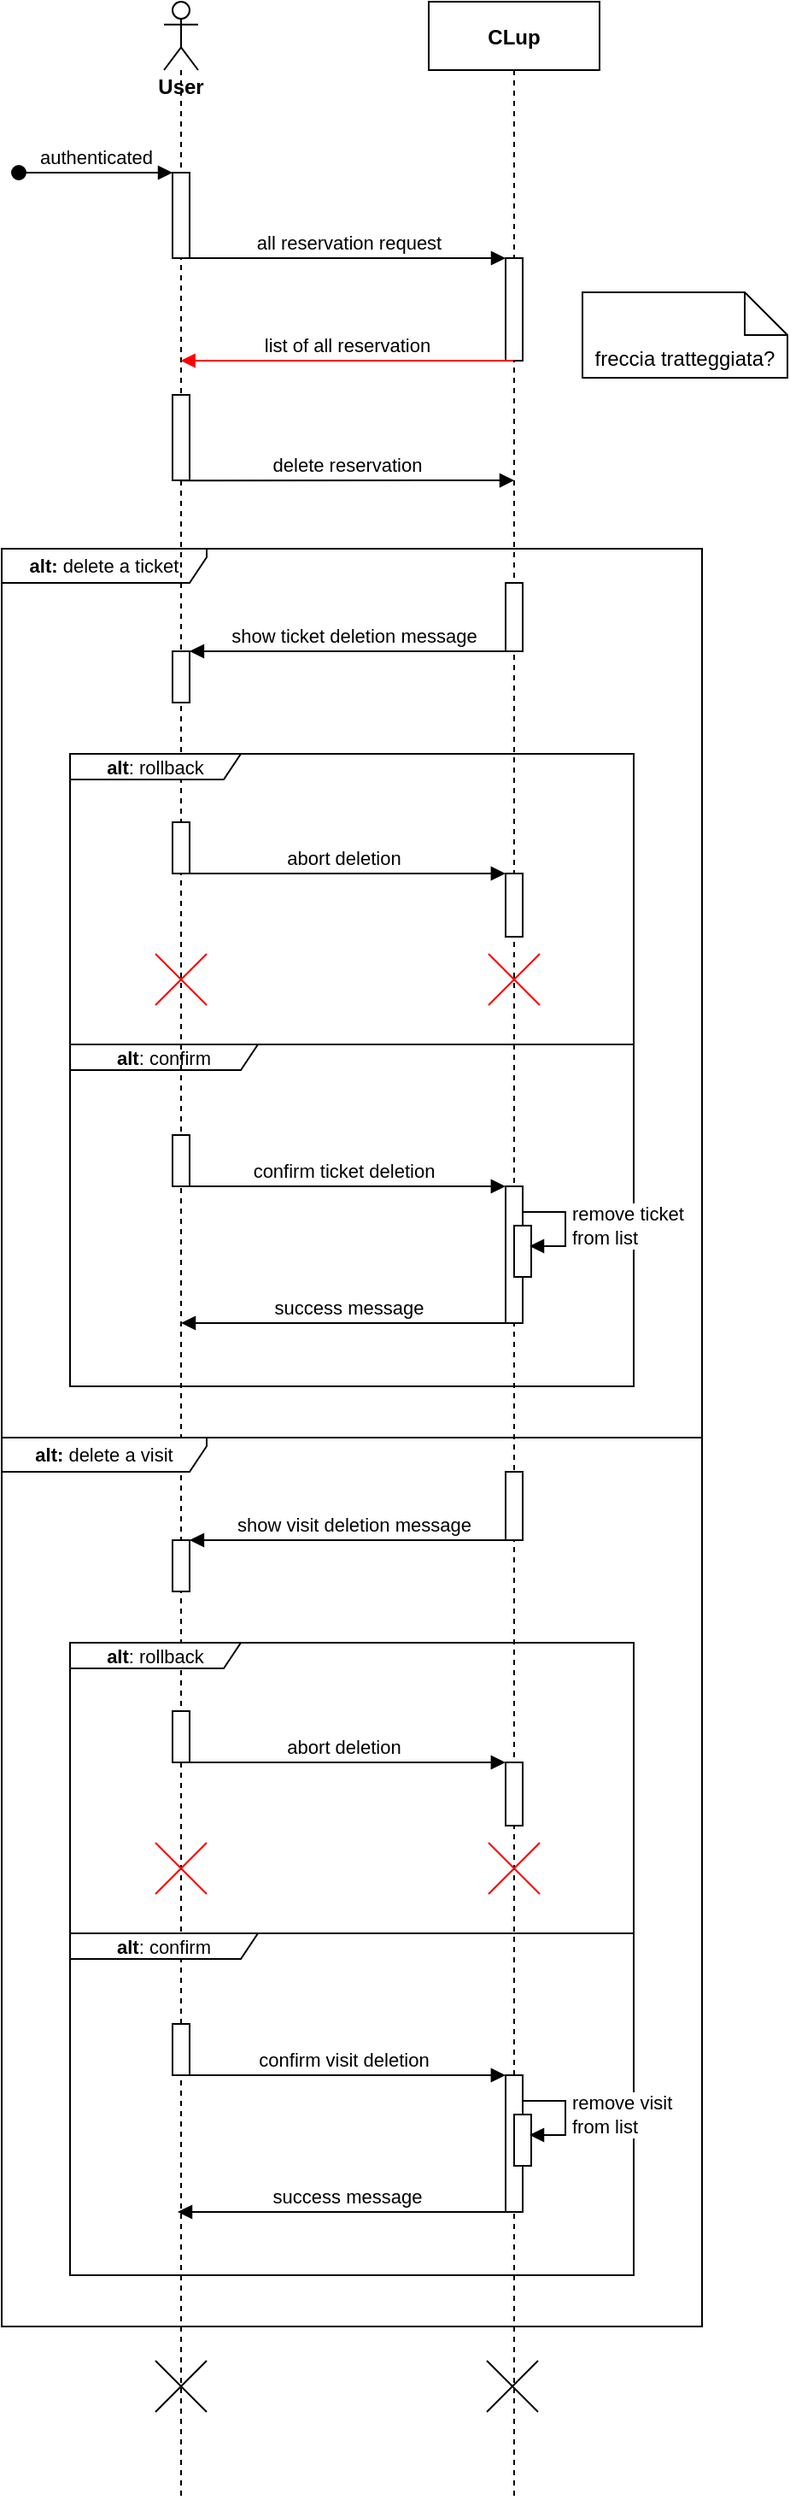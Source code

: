 <mxfile version="13.10.4" type="device"><diagram id="kgpKYQtTHZ0yAKxKKP6v" name="Page-1"><mxGraphModel dx="1278" dy="580" grid="1" gridSize="10" guides="1" tooltips="1" connect="1" arrows="1" fold="1" page="1" pageScale="1" pageWidth="850" pageHeight="1100" math="0" shadow="0"><root><mxCell id="0"/><mxCell id="1" parent="0"/><mxCell id="hY6kvGmCVBddUh0xzyKB-15" value="&lt;font style=&quot;font-size: 11px&quot;&gt;&lt;b&gt;alt:&lt;/b&gt; delete a ticket&lt;/font&gt;" style="shape=umlFrame;whiteSpace=wrap;html=1;width=120;height=20;" vertex="1" parent="1"><mxGeometry x="50" y="400" width="410" height="520" as="geometry"/></mxCell><mxCell id="hY6kvGmCVBddUh0xzyKB-35" value="&lt;font style=&quot;font-size: 11px&quot;&gt;&lt;b&gt;alt&lt;/b&gt;: confirm&lt;/font&gt;" style="shape=umlFrame;whiteSpace=wrap;html=1;width=110;height=15;" vertex="1" parent="1"><mxGeometry x="90" y="690" width="330" height="200" as="geometry"/></mxCell><mxCell id="3nuBFxr9cyL0pnOWT2aG-5" value="CLup" style="shape=umlLifeline;perimeter=lifelinePerimeter;container=1;collapsible=0;recursiveResize=0;rounded=0;shadow=0;strokeWidth=1;fontStyle=1" parent="1" vertex="1"><mxGeometry x="300" y="80" width="100" height="1460" as="geometry"/></mxCell><mxCell id="hY6kvGmCVBddUh0xzyKB-5" value="" style="html=1;points=[];perimeter=orthogonalPerimeter;" vertex="1" parent="3nuBFxr9cyL0pnOWT2aG-5"><mxGeometry x="45" y="150" width="10" height="60" as="geometry"/></mxCell><mxCell id="hY6kvGmCVBddUh0xzyKB-60" value="" style="shape=umlDestroy;" vertex="1" parent="3nuBFxr9cyL0pnOWT2aG-5"><mxGeometry x="34" y="1380" width="30" height="30" as="geometry"/></mxCell><mxCell id="hY6kvGmCVBddUh0xzyKB-2" value="&lt;b&gt;User&lt;/b&gt;" style="shape=umlLifeline;participant=umlActor;perimeter=lifelinePerimeter;whiteSpace=wrap;html=1;container=1;collapsible=0;recursiveResize=0;verticalAlign=top;spacingTop=36;outlineConnect=0;size=40;" vertex="1" parent="1"><mxGeometry x="145" y="80" width="20" height="1460" as="geometry"/></mxCell><mxCell id="hY6kvGmCVBddUh0xzyKB-4" value="" style="html=1;points=[];perimeter=orthogonalPerimeter;" vertex="1" parent="hY6kvGmCVBddUh0xzyKB-2"><mxGeometry x="5" y="100" width="10" height="50" as="geometry"/></mxCell><mxCell id="hY6kvGmCVBddUh0xzyKB-11" value="" style="html=1;points=[];perimeter=orthogonalPerimeter;" vertex="1" parent="hY6kvGmCVBddUh0xzyKB-2"><mxGeometry x="5" y="230" width="10" height="50" as="geometry"/></mxCell><mxCell id="hY6kvGmCVBddUh0xzyKB-3" value="authenticated" style="html=1;verticalAlign=bottom;startArrow=oval;startFill=1;endArrow=block;startSize=8;" edge="1" parent="1"><mxGeometry width="60" relative="1" as="geometry"><mxPoint x="60" y="180" as="sourcePoint"/><mxPoint x="150" y="180" as="targetPoint"/></mxGeometry></mxCell><mxCell id="hY6kvGmCVBddUh0xzyKB-6" value="all reservation request" style="html=1;verticalAlign=bottom;endArrow=block;entryX=0;entryY=0;" edge="1" target="hY6kvGmCVBddUh0xzyKB-5" parent="1"><mxGeometry relative="1" as="geometry"><mxPoint x="160" y="230" as="sourcePoint"/></mxGeometry></mxCell><mxCell id="hY6kvGmCVBddUh0xzyKB-12" value="list of all reservation" style="html=1;verticalAlign=bottom;endArrow=block;strokeColor=#FF0000;" edge="1" parent="1"><mxGeometry width="80" relative="1" as="geometry"><mxPoint x="349.5" y="290" as="sourcePoint"/><mxPoint x="154.81" y="290" as="targetPoint"/><Array as="points"><mxPoint x="210" y="290"/></Array></mxGeometry></mxCell><mxCell id="hY6kvGmCVBddUh0xzyKB-13" value="freccia tratteggiata?" style="shape=note2;boundedLbl=1;whiteSpace=wrap;html=1;size=25;verticalAlign=top;align=center;" vertex="1" parent="1"><mxGeometry x="390" y="250" width="120" height="50" as="geometry"/></mxCell><mxCell id="hY6kvGmCVBddUh0xzyKB-14" value="delete reservation" style="html=1;verticalAlign=bottom;endArrow=block;exitX=0.496;exitY=1.002;exitDx=0;exitDy=0;exitPerimeter=0;" edge="1" parent="1" source="hY6kvGmCVBddUh0xzyKB-11"><mxGeometry width="80" relative="1" as="geometry"><mxPoint x="155.92" y="349.48" as="sourcePoint"/><mxPoint x="350" y="360" as="targetPoint"/><Array as="points"><mxPoint x="350" y="360"/></Array></mxGeometry></mxCell><mxCell id="hY6kvGmCVBddUh0xzyKB-16" value="" style="html=1;points=[];perimeter=orthogonalPerimeter;" vertex="1" parent="1"><mxGeometry x="345" y="420" width="10" height="40" as="geometry"/></mxCell><mxCell id="hY6kvGmCVBddUh0xzyKB-17" value="show ticket deletion message" style="html=1;verticalAlign=bottom;endArrow=block;strokeColor=#000000;entryX=0.997;entryY=0;entryDx=0;entryDy=0;entryPerimeter=0;" edge="1" parent="1"><mxGeometry width="80" relative="1" as="geometry"><mxPoint x="351" y="460" as="sourcePoint"/><mxPoint x="159.97" y="460" as="targetPoint"/></mxGeometry></mxCell><mxCell id="hY6kvGmCVBddUh0xzyKB-25" value="&lt;font style=&quot;font-size: 11px&quot;&gt;&lt;b&gt;alt&lt;/b&gt;: rollback&lt;/font&gt;" style="shape=umlFrame;whiteSpace=wrap;html=1;width=100;height=15;" vertex="1" parent="1"><mxGeometry x="90" y="520" width="330" height="170" as="geometry"/></mxCell><mxCell id="hY6kvGmCVBddUh0xzyKB-27" value="abort deletion" style="html=1;verticalAlign=bottom;endArrow=block;strokeColor=#000000;entryX=-0.007;entryY=0;entryDx=0;entryDy=0;entryPerimeter=0;" edge="1" parent="1"><mxGeometry width="80" relative="1" as="geometry"><mxPoint x="154.929" y="590" as="sourcePoint"/><mxPoint x="344.93" y="590" as="targetPoint"/><Array as="points"><mxPoint x="270" y="590"/></Array></mxGeometry></mxCell><mxCell id="hY6kvGmCVBddUh0xzyKB-30" value="" style="html=1;points=[];perimeter=orthogonalPerimeter;" vertex="1" parent="1"><mxGeometry x="345" y="590" width="10" height="37" as="geometry"/></mxCell><mxCell id="hY6kvGmCVBddUh0xzyKB-31" value="" style="shape=umlDestroy;strokeColor=#FF0000;" vertex="1" parent="1"><mxGeometry x="140" y="637" width="30" height="30" as="geometry"/></mxCell><mxCell id="hY6kvGmCVBddUh0xzyKB-32" value="" style="shape=umlDestroy;strokeColor=#FF0000;" vertex="1" parent="1"><mxGeometry x="335" y="637" width="30" height="30" as="geometry"/></mxCell><mxCell id="hY6kvGmCVBddUh0xzyKB-33" value="" style="html=1;points=[];perimeter=orthogonalPerimeter;" vertex="1" parent="1"><mxGeometry x="150" y="460" width="10" height="30" as="geometry"/></mxCell><mxCell id="hY6kvGmCVBddUh0xzyKB-34" value="" style="html=1;points=[];perimeter=orthogonalPerimeter;" vertex="1" parent="1"><mxGeometry x="150" y="560" width="10" height="30" as="geometry"/></mxCell><mxCell id="hY6kvGmCVBddUh0xzyKB-36" value="" style="html=1;points=[];perimeter=orthogonalPerimeter;" vertex="1" parent="1"><mxGeometry x="345" y="773" width="10" height="80" as="geometry"/></mxCell><mxCell id="hY6kvGmCVBddUh0xzyKB-37" value="confirm ticket deletion" style="html=1;verticalAlign=bottom;endArrow=block;strokeColor=#000000;entryX=-0.007;entryY=0;entryDx=0;entryDy=0;entryPerimeter=0;" edge="1" parent="1" target="hY6kvGmCVBddUh0xzyKB-36"><mxGeometry width="80" relative="1" as="geometry"><mxPoint x="154.929" y="773" as="sourcePoint"/><mxPoint x="330" y="773" as="targetPoint"/><Array as="points"><mxPoint x="270" y="773"/></Array></mxGeometry></mxCell><mxCell id="hY6kvGmCVBddUh0xzyKB-38" value="" style="html=1;points=[];perimeter=orthogonalPerimeter;" vertex="1" parent="1"><mxGeometry x="350" y="796" width="10" height="30" as="geometry"/></mxCell><mxCell id="hY6kvGmCVBddUh0xzyKB-39" value="remove ticket &lt;br&gt;from list" style="edgeStyle=orthogonalEdgeStyle;html=1;align=left;spacingLeft=2;endArrow=block;rounded=0;entryX=1;entryY=0;strokeColor=#000000;" edge="1" parent="1"><mxGeometry relative="1" as="geometry"><mxPoint x="355" y="788" as="sourcePoint"/><Array as="points"><mxPoint x="380" y="788"/></Array><mxPoint x="359" y="808" as="targetPoint"/></mxGeometry></mxCell><mxCell id="hY6kvGmCVBddUh0xzyKB-40" value="" style="html=1;points=[];perimeter=orthogonalPerimeter;" vertex="1" parent="1"><mxGeometry x="150" y="743" width="10" height="30" as="geometry"/></mxCell><mxCell id="hY6kvGmCVBddUh0xzyKB-41" value="success message" style="html=1;verticalAlign=bottom;endArrow=block;strokeColor=#000000;exitX=0.503;exitY=1;exitDx=0;exitDy=0;exitPerimeter=0;" edge="1" parent="1" source="hY6kvGmCVBddUh0xzyKB-36" target="hY6kvGmCVBddUh0xzyKB-2"><mxGeometry width="80" relative="1" as="geometry"><mxPoint x="390" y="840" as="sourcePoint"/><mxPoint x="470" y="840" as="targetPoint"/></mxGeometry></mxCell><mxCell id="hY6kvGmCVBddUh0xzyKB-42" value="&lt;font style=&quot;font-size: 11px&quot;&gt;&lt;b&gt;alt:&lt;/b&gt; delete a visit&lt;/font&gt;" style="shape=umlFrame;whiteSpace=wrap;html=1;width=120;height=20;" vertex="1" parent="1"><mxGeometry x="50" y="920" width="410" height="520" as="geometry"/></mxCell><mxCell id="hY6kvGmCVBddUh0xzyKB-43" value="&lt;font style=&quot;font-size: 11px&quot;&gt;&lt;b&gt;alt&lt;/b&gt;: confirm&lt;/font&gt;" style="shape=umlFrame;whiteSpace=wrap;html=1;width=110;height=15;" vertex="1" parent="1"><mxGeometry x="90" y="1210" width="330" height="200" as="geometry"/></mxCell><mxCell id="hY6kvGmCVBddUh0xzyKB-44" value="" style="html=1;points=[];perimeter=orthogonalPerimeter;" vertex="1" parent="1"><mxGeometry x="345" y="940" width="10" height="40" as="geometry"/></mxCell><mxCell id="hY6kvGmCVBddUh0xzyKB-45" value="show visit deletion message" style="html=1;verticalAlign=bottom;endArrow=block;strokeColor=#000000;entryX=0.997;entryY=0;entryDx=0;entryDy=0;entryPerimeter=0;" edge="1" parent="1"><mxGeometry width="80" relative="1" as="geometry"><mxPoint x="351" y="980" as="sourcePoint"/><mxPoint x="159.97" y="980" as="targetPoint"/></mxGeometry></mxCell><mxCell id="hY6kvGmCVBddUh0xzyKB-46" value="&lt;font style=&quot;font-size: 11px&quot;&gt;&lt;b&gt;alt&lt;/b&gt;: rollback&lt;/font&gt;" style="shape=umlFrame;whiteSpace=wrap;html=1;width=100;height=15;" vertex="1" parent="1"><mxGeometry x="90" y="1040" width="330" height="170" as="geometry"/></mxCell><mxCell id="hY6kvGmCVBddUh0xzyKB-47" value="abort deletion" style="html=1;verticalAlign=bottom;endArrow=block;strokeColor=#000000;entryX=-0.007;entryY=0;entryDx=0;entryDy=0;entryPerimeter=0;" edge="1" parent="1"><mxGeometry width="80" relative="1" as="geometry"><mxPoint x="154.929" y="1110" as="sourcePoint"/><mxPoint x="344.93" y="1110" as="targetPoint"/><Array as="points"><mxPoint x="270" y="1110"/></Array></mxGeometry></mxCell><mxCell id="hY6kvGmCVBddUh0xzyKB-48" value="" style="html=1;points=[];perimeter=orthogonalPerimeter;" vertex="1" parent="1"><mxGeometry x="345" y="1110" width="10" height="37" as="geometry"/></mxCell><mxCell id="hY6kvGmCVBddUh0xzyKB-49" value="" style="shape=umlDestroy;strokeColor=#FF0000;" vertex="1" parent="1"><mxGeometry x="140" y="1157" width="30" height="30" as="geometry"/></mxCell><mxCell id="hY6kvGmCVBddUh0xzyKB-50" value="" style="shape=umlDestroy;strokeColor=#FF0000;" vertex="1" parent="1"><mxGeometry x="335" y="1157" width="30" height="30" as="geometry"/></mxCell><mxCell id="hY6kvGmCVBddUh0xzyKB-51" value="" style="html=1;points=[];perimeter=orthogonalPerimeter;" vertex="1" parent="1"><mxGeometry x="150" y="980" width="10" height="30" as="geometry"/></mxCell><mxCell id="hY6kvGmCVBddUh0xzyKB-52" value="" style="html=1;points=[];perimeter=orthogonalPerimeter;" vertex="1" parent="1"><mxGeometry x="150" y="1080" width="10" height="30" as="geometry"/></mxCell><mxCell id="hY6kvGmCVBddUh0xzyKB-53" value="" style="html=1;points=[];perimeter=orthogonalPerimeter;" vertex="1" parent="1"><mxGeometry x="345" y="1293" width="10" height="80" as="geometry"/></mxCell><mxCell id="hY6kvGmCVBddUh0xzyKB-54" value="confirm visit deletion" style="html=1;verticalAlign=bottom;endArrow=block;strokeColor=#000000;entryX=-0.007;entryY=0;entryDx=0;entryDy=0;entryPerimeter=0;" edge="1" parent="1" target="hY6kvGmCVBddUh0xzyKB-53"><mxGeometry width="80" relative="1" as="geometry"><mxPoint x="154.929" y="1293" as="sourcePoint"/><mxPoint x="330" y="1293" as="targetPoint"/><Array as="points"><mxPoint x="270" y="1293"/></Array></mxGeometry></mxCell><mxCell id="hY6kvGmCVBddUh0xzyKB-55" value="" style="html=1;points=[];perimeter=orthogonalPerimeter;" vertex="1" parent="1"><mxGeometry x="350" y="1316" width="10" height="30" as="geometry"/></mxCell><mxCell id="hY6kvGmCVBddUh0xzyKB-56" value="remove visit&amp;nbsp;&lt;br&gt;from list" style="edgeStyle=orthogonalEdgeStyle;html=1;align=left;spacingLeft=2;endArrow=block;rounded=0;entryX=1;entryY=0;strokeColor=#000000;" edge="1" parent="1"><mxGeometry relative="1" as="geometry"><mxPoint x="355" y="1308" as="sourcePoint"/><Array as="points"><mxPoint x="380" y="1308"/></Array><mxPoint x="359" y="1328" as="targetPoint"/></mxGeometry></mxCell><mxCell id="hY6kvGmCVBddUh0xzyKB-57" value="" style="html=1;points=[];perimeter=orthogonalPerimeter;" vertex="1" parent="1"><mxGeometry x="150" y="1263" width="10" height="30" as="geometry"/></mxCell><mxCell id="hY6kvGmCVBddUh0xzyKB-58" value="success message" style="html=1;verticalAlign=bottom;endArrow=block;strokeColor=#000000;exitX=0.503;exitY=1;exitDx=0;exitDy=0;exitPerimeter=0;" edge="1" parent="1" source="hY6kvGmCVBddUh0xzyKB-53"><mxGeometry width="80" relative="1" as="geometry"><mxPoint x="390" y="1360" as="sourcePoint"/><mxPoint x="153" y="1373" as="targetPoint"/></mxGeometry></mxCell><mxCell id="hY6kvGmCVBddUh0xzyKB-59" value="" style="shape=umlDestroy;" vertex="1" parent="1"><mxGeometry x="140" y="1460" width="30" height="30" as="geometry"/></mxCell></root></mxGraphModel></diagram></mxfile>